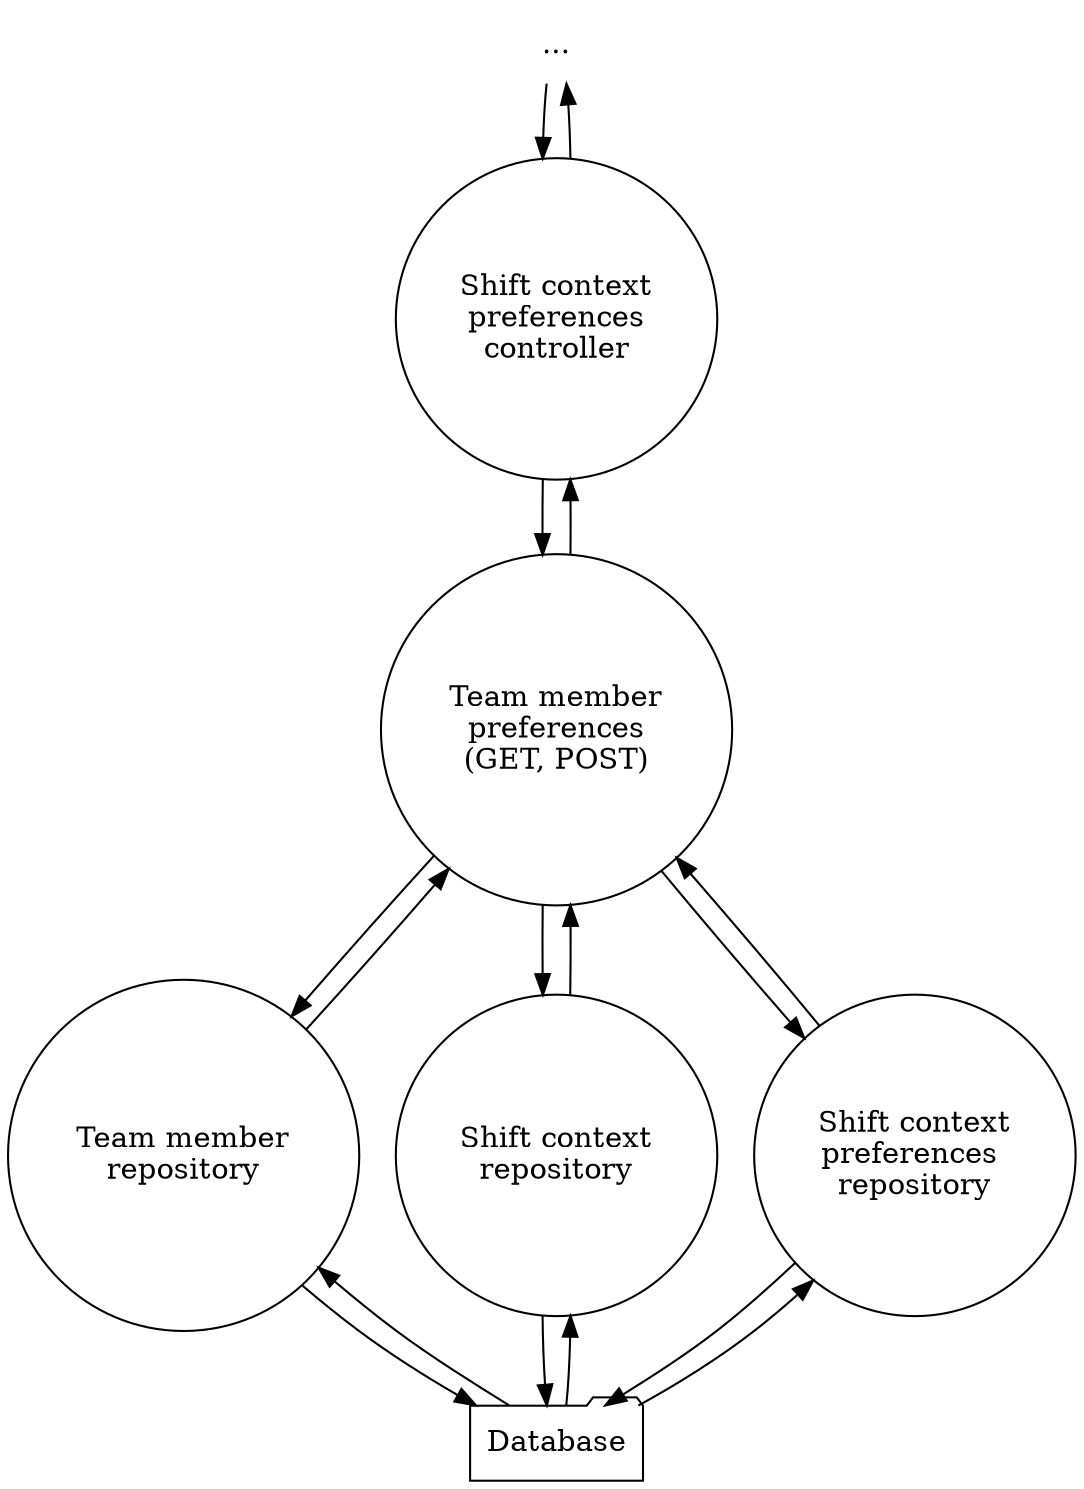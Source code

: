 digraph data_flow_diagram {
    node [ shape = circle ]

    "..." [ shape = none ]
    
    "..." -> "Shift context\npreferences\ncontroller" -> "..."
    
    "Shift context\npreferences\ncontroller" -> {
        "Team member\npreferences\n(GET, POST)"
    } -> "Shift context\npreferences\ncontroller"
    
    subgraph repositories {
        rank = same
        
        "Team member\nrepository"
        "Shift context\nrepository"
        "Shift context\npreferences \nrepository"
    }
    
    "Team member\npreferences\n(GET, POST)" -> {
        "Team member\nrepository"
        "Shift context\nrepository"
        "Shift context\npreferences \nrepository"
    } -> "Team member\npreferences\n(GET, POST)"
    
    Database [ shape = folder ]
    
    Database -> {
        "Team member\nrepository"
        "Shift context\nrepository"
        "Shift context\npreferences \nrepository"
    } -> Database
}
